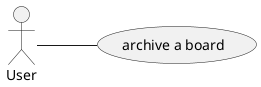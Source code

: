 @startuml
'https://plantuml.com/use-case-diagram

left to right direction
skinparam packageStyle rectangle
actor User

  User -- (archive a board)



@enduml